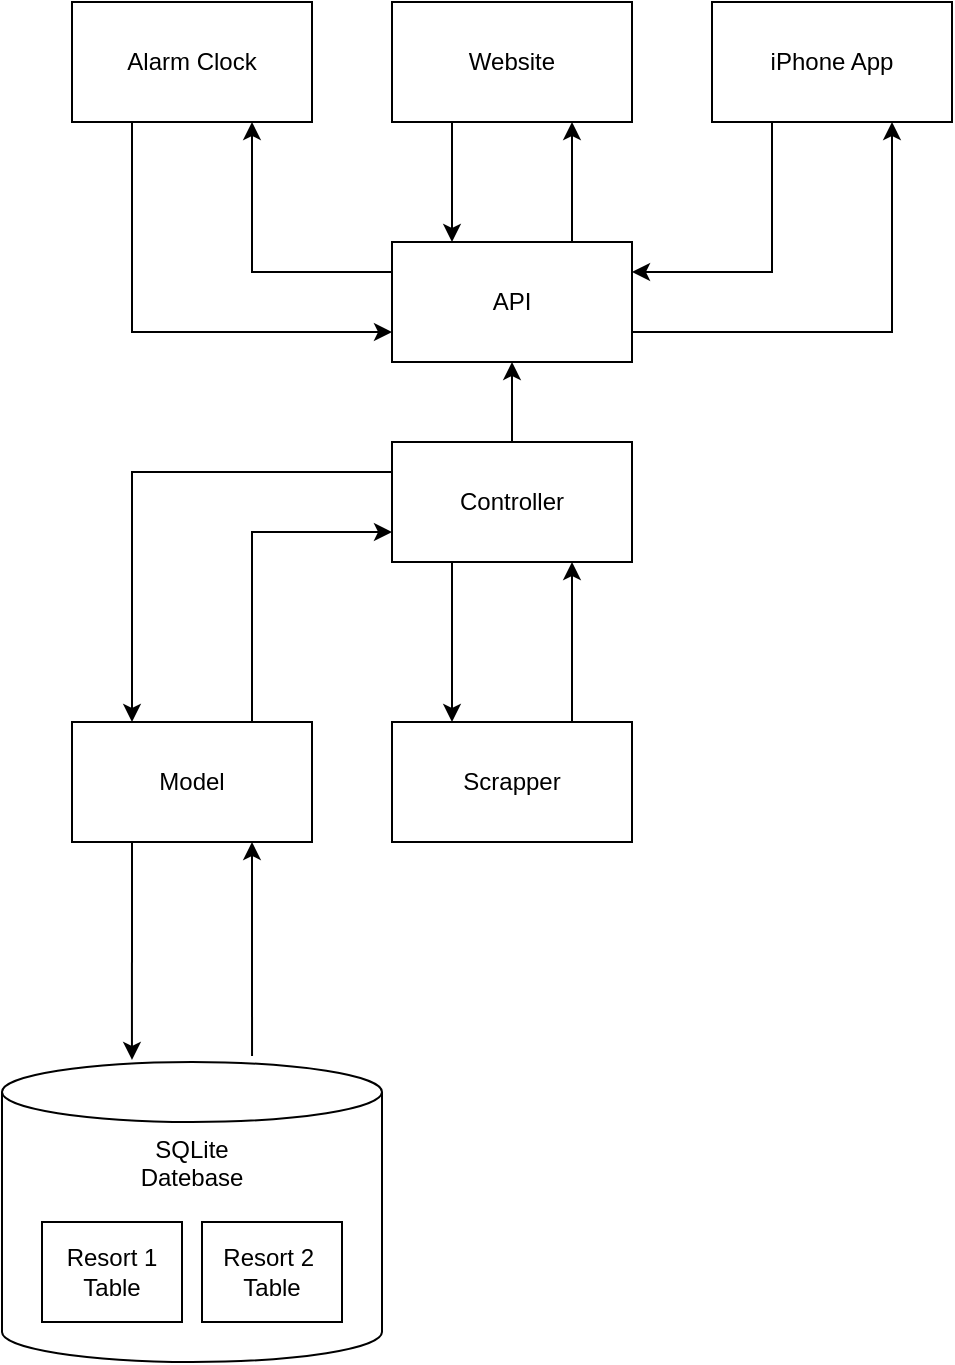 <mxfile version="13.9.9" type="device"><diagram id="J6CKhDVBBLNpjwGv3Qyx" name="Page-1"><mxGraphModel dx="1106" dy="1003" grid="1" gridSize="10" guides="1" tooltips="1" connect="1" arrows="1" fold="1" page="1" pageScale="1" pageWidth="850" pageHeight="1100" math="0" shadow="0"><root><mxCell id="0"/><mxCell id="1" parent="0"/><mxCell id="BZsmAZpgP75CKp33iU2p-5" value="" style="group" parent="1" vertex="1" connectable="0"><mxGeometry x="125" y="570" width="190" height="150" as="geometry"/></mxCell><mxCell id="BZsmAZpgP75CKp33iU2p-2" value="SQLite&lt;br&gt;Datebase" style="shape=cylinder3;whiteSpace=wrap;html=1;boundedLbl=1;backgroundOutline=1;size=15;verticalAlign=top;" parent="BZsmAZpgP75CKp33iU2p-5" vertex="1"><mxGeometry width="190" height="150" as="geometry"/></mxCell><mxCell id="BZsmAZpgP75CKp33iU2p-3" value="Resort 1 &lt;br&gt;Table" style="rounded=0;whiteSpace=wrap;html=1;" parent="BZsmAZpgP75CKp33iU2p-5" vertex="1"><mxGeometry x="20" y="80" width="70" height="50" as="geometry"/></mxCell><mxCell id="BZsmAZpgP75CKp33iU2p-4" value="Resort 2&amp;nbsp;&lt;br&gt;Table" style="rounded=0;whiteSpace=wrap;html=1;" parent="BZsmAZpgP75CKp33iU2p-5" vertex="1"><mxGeometry x="100" y="80" width="70" height="50" as="geometry"/></mxCell><mxCell id="BZsmAZpgP75CKp33iU2p-18" style="edgeStyle=orthogonalEdgeStyle;rounded=0;orthogonalLoop=1;jettySize=auto;html=1;exitX=0.5;exitY=0;exitDx=0;exitDy=0;entryX=0.5;entryY=1;entryDx=0;entryDy=0;fontColor=#33FF33;" parent="1" source="BZsmAZpgP75CKp33iU2p-7" target="BZsmAZpgP75CKp33iU2p-6" edge="1"><mxGeometry relative="1" as="geometry"/></mxCell><mxCell id="BZsmAZpgP75CKp33iU2p-25" style="edgeStyle=orthogonalEdgeStyle;rounded=0;orthogonalLoop=1;jettySize=auto;html=1;exitX=0;exitY=0.25;exitDx=0;exitDy=0;entryX=0.75;entryY=1;entryDx=0;entryDy=0;fontColor=#33FF33;" parent="1" source="BZsmAZpgP75CKp33iU2p-6" target="BZsmAZpgP75CKp33iU2p-19" edge="1"><mxGeometry relative="1" as="geometry"/></mxCell><mxCell id="BZsmAZpgP75CKp33iU2p-29" style="edgeStyle=orthogonalEdgeStyle;rounded=0;orthogonalLoop=1;jettySize=auto;html=1;exitX=1;exitY=0.75;exitDx=0;exitDy=0;entryX=0.75;entryY=1;entryDx=0;entryDy=0;fontColor=#33FF33;" parent="1" source="BZsmAZpgP75CKp33iU2p-6" target="BZsmAZpgP75CKp33iU2p-26" edge="1"><mxGeometry relative="1" as="geometry"/></mxCell><mxCell id="BZsmAZpgP75CKp33iU2p-6" value="API" style="rounded=0;whiteSpace=wrap;html=1;" parent="1" vertex="1"><mxGeometry x="320" y="160" width="120" height="60" as="geometry"/></mxCell><mxCell id="BZsmAZpgP75CKp33iU2p-10" style="edgeStyle=orthogonalEdgeStyle;rounded=0;orthogonalLoop=1;jettySize=auto;html=1;exitX=0;exitY=0.25;exitDx=0;exitDy=0;entryX=0.25;entryY=0;entryDx=0;entryDy=0;fontColor=#33FF33;" parent="1" source="BZsmAZpgP75CKp33iU2p-7" target="BZsmAZpgP75CKp33iU2p-8" edge="1"><mxGeometry relative="1" as="geometry"/></mxCell><mxCell id="BZsmAZpgP75CKp33iU2p-13" style="edgeStyle=orthogonalEdgeStyle;rounded=0;orthogonalLoop=1;jettySize=auto;html=1;exitX=0.25;exitY=1;exitDx=0;exitDy=0;entryX=0.25;entryY=0;entryDx=0;entryDy=0;" parent="1" source="BZsmAZpgP75CKp33iU2p-7" target="BZsmAZpgP75CKp33iU2p-12" edge="1"><mxGeometry relative="1" as="geometry"/></mxCell><mxCell id="BZsmAZpgP75CKp33iU2p-7" value="Controller" style="rounded=0;whiteSpace=wrap;html=1;" parent="1" vertex="1"><mxGeometry x="320" y="260" width="120" height="60" as="geometry"/></mxCell><mxCell id="BZsmAZpgP75CKp33iU2p-14" style="edgeStyle=orthogonalEdgeStyle;rounded=0;orthogonalLoop=1;jettySize=auto;html=1;exitX=0.75;exitY=0;exitDx=0;exitDy=0;entryX=0;entryY=0.75;entryDx=0;entryDy=0;" parent="1" source="BZsmAZpgP75CKp33iU2p-8" target="BZsmAZpgP75CKp33iU2p-7" edge="1"><mxGeometry relative="1" as="geometry"/></mxCell><mxCell id="BZsmAZpgP75CKp33iU2p-16" style="edgeStyle=orthogonalEdgeStyle;rounded=0;orthogonalLoop=1;jettySize=auto;html=1;exitX=0.25;exitY=1;exitDx=0;exitDy=0;entryX=0.342;entryY=-0.007;entryDx=0;entryDy=0;entryPerimeter=0;fontColor=#33FF33;" parent="1" source="BZsmAZpgP75CKp33iU2p-8" target="BZsmAZpgP75CKp33iU2p-2" edge="1"><mxGeometry relative="1" as="geometry"/></mxCell><mxCell id="BZsmAZpgP75CKp33iU2p-8" value="Model" style="rounded=0;whiteSpace=wrap;html=1;" parent="1" vertex="1"><mxGeometry x="160" y="400" width="120" height="60" as="geometry"/></mxCell><mxCell id="BZsmAZpgP75CKp33iU2p-15" style="edgeStyle=orthogonalEdgeStyle;rounded=0;orthogonalLoop=1;jettySize=auto;html=1;exitX=0.75;exitY=0;exitDx=0;exitDy=0;entryX=0.75;entryY=1;entryDx=0;entryDy=0;" parent="1" source="BZsmAZpgP75CKp33iU2p-12" target="BZsmAZpgP75CKp33iU2p-7" edge="1"><mxGeometry relative="1" as="geometry"/></mxCell><mxCell id="BZsmAZpgP75CKp33iU2p-12" value="Scrapper" style="rounded=0;whiteSpace=wrap;html=1;" parent="1" vertex="1"><mxGeometry x="320" y="400" width="120" height="60" as="geometry"/></mxCell><mxCell id="BZsmAZpgP75CKp33iU2p-17" style="edgeStyle=orthogonalEdgeStyle;rounded=0;orthogonalLoop=1;jettySize=auto;html=1;exitX=0.658;exitY=-0.02;exitDx=0;exitDy=0;entryX=0.75;entryY=1;entryDx=0;entryDy=0;fontColor=#33FF33;exitPerimeter=0;" parent="1" source="BZsmAZpgP75CKp33iU2p-2" target="BZsmAZpgP75CKp33iU2p-8" edge="1"><mxGeometry relative="1" as="geometry"/></mxCell><mxCell id="BZsmAZpgP75CKp33iU2p-24" style="edgeStyle=orthogonalEdgeStyle;rounded=0;orthogonalLoop=1;jettySize=auto;html=1;exitX=0.25;exitY=1;exitDx=0;exitDy=0;entryX=0;entryY=0.75;entryDx=0;entryDy=0;fontColor=#33FF33;" parent="1" source="BZsmAZpgP75CKp33iU2p-19" target="BZsmAZpgP75CKp33iU2p-6" edge="1"><mxGeometry relative="1" as="geometry"/></mxCell><mxCell id="BZsmAZpgP75CKp33iU2p-19" value="Alarm Clock" style="rounded=0;whiteSpace=wrap;html=1;" parent="1" vertex="1"><mxGeometry x="160" y="40" width="120" height="60" as="geometry"/></mxCell><mxCell id="BZsmAZpgP75CKp33iU2p-21" style="edgeStyle=orthogonalEdgeStyle;rounded=0;orthogonalLoop=1;jettySize=auto;html=1;exitX=0.25;exitY=1;exitDx=0;exitDy=0;entryX=0.25;entryY=0;entryDx=0;entryDy=0;fontColor=#33FF33;" parent="1" source="BZsmAZpgP75CKp33iU2p-20" target="BZsmAZpgP75CKp33iU2p-6" edge="1"><mxGeometry relative="1" as="geometry"/></mxCell><mxCell id="BZsmAZpgP75CKp33iU2p-22" style="edgeStyle=orthogonalEdgeStyle;rounded=0;orthogonalLoop=1;jettySize=auto;html=1;exitX=0.75;exitY=0;exitDx=0;exitDy=0;entryX=0.75;entryY=1;entryDx=0;entryDy=0;fontColor=#33FF33;" parent="1" source="BZsmAZpgP75CKp33iU2p-6" target="BZsmAZpgP75CKp33iU2p-20" edge="1"><mxGeometry relative="1" as="geometry"/></mxCell><mxCell id="BZsmAZpgP75CKp33iU2p-20" value="Website" style="rounded=0;whiteSpace=wrap;html=1;" parent="1" vertex="1"><mxGeometry x="320" y="40" width="120" height="60" as="geometry"/></mxCell><mxCell id="BZsmAZpgP75CKp33iU2p-27" style="edgeStyle=orthogonalEdgeStyle;rounded=0;orthogonalLoop=1;jettySize=auto;html=1;exitX=0.25;exitY=1;exitDx=0;exitDy=0;entryX=1;entryY=0.25;entryDx=0;entryDy=0;fontColor=#33FF33;" parent="1" source="BZsmAZpgP75CKp33iU2p-26" target="BZsmAZpgP75CKp33iU2p-6" edge="1"><mxGeometry relative="1" as="geometry"/></mxCell><mxCell id="BZsmAZpgP75CKp33iU2p-26" value="iPhone App" style="rounded=0;whiteSpace=wrap;html=1;" parent="1" vertex="1"><mxGeometry x="480" y="40" width="120" height="60" as="geometry"/></mxCell></root></mxGraphModel></diagram></mxfile>